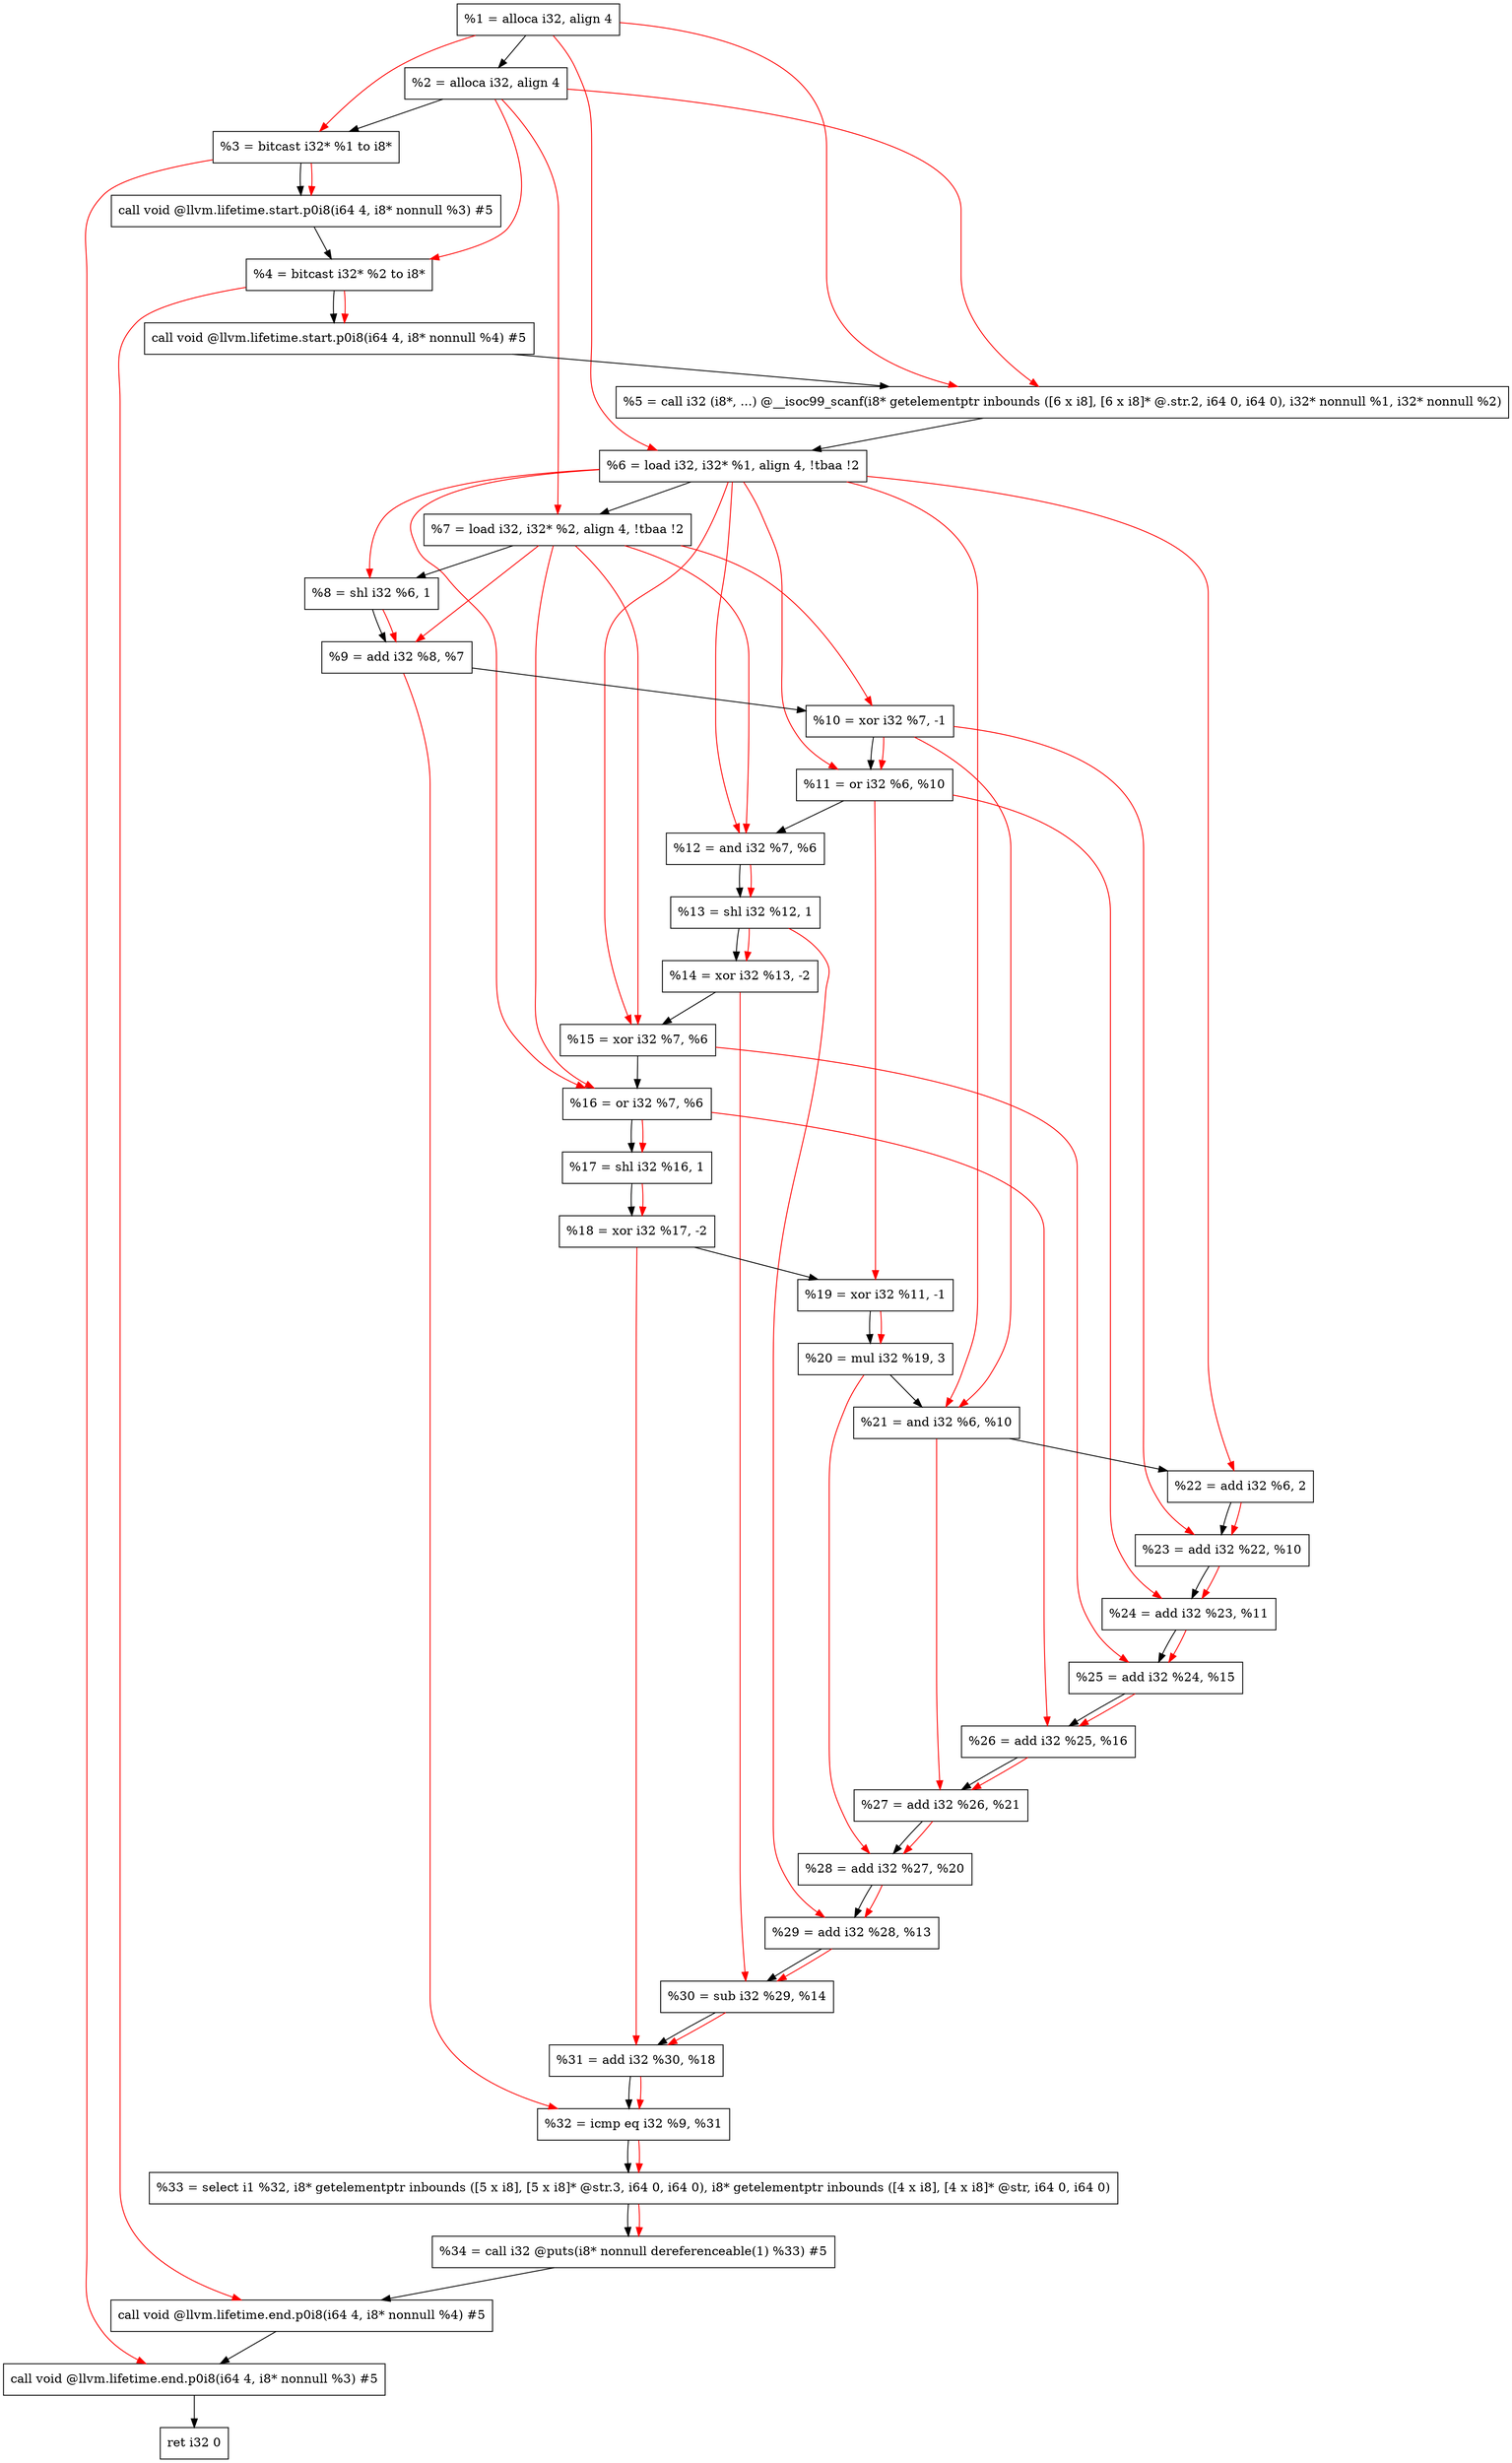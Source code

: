 digraph "DFG for'main' function" {
	Node0x103edc8[shape=record, label="  %1 = alloca i32, align 4"];
	Node0x103ee48[shape=record, label="  %2 = alloca i32, align 4"];
	Node0x103eed8[shape=record, label="  %3 = bitcast i32* %1 to i8*"];
	Node0x103f338[shape=record, label="  call void @llvm.lifetime.start.p0i8(i64 4, i8* nonnull %3) #5"];
	Node0x103f418[shape=record, label="  %4 = bitcast i32* %2 to i8*"];
	Node0x103f538[shape=record, label="  call void @llvm.lifetime.start.p0i8(i64 4, i8* nonnull %4) #5"];
	Node0x103f770[shape=record, label="  %5 = call i32 (i8*, ...) @__isoc99_scanf(i8* getelementptr inbounds ([6 x i8], [6 x i8]* @.str.2, i64 0, i64 0), i32* nonnull %1, i32* nonnull %2)"];
	Node0x103f828[shape=record, label="  %6 = load i32, i32* %1, align 4, !tbaa !2"];
	Node0x1040798[shape=record, label="  %7 = load i32, i32* %2, align 4, !tbaa !2"];
	Node0x1040e20[shape=record, label="  %8 = shl i32 %6, 1"];
	Node0x1040e90[shape=record, label="  %9 = add i32 %8, %7"];
	Node0x1040f00[shape=record, label="  %10 = xor i32 %7, -1"];
	Node0x1040f70[shape=record, label="  %11 = or i32 %6, %10"];
	Node0x1040fe0[shape=record, label="  %12 = and i32 %7, %6"];
	Node0x1041050[shape=record, label="  %13 = shl i32 %12, 1"];
	Node0x10410c0[shape=record, label="  %14 = xor i32 %13, -2"];
	Node0x1041130[shape=record, label="  %15 = xor i32 %7, %6"];
	Node0x10411a0[shape=record, label="  %16 = or i32 %7, %6"];
	Node0x1041210[shape=record, label="  %17 = shl i32 %16, 1"];
	Node0x1041280[shape=record, label="  %18 = xor i32 %17, -2"];
	Node0x10412f0[shape=record, label="  %19 = xor i32 %11, -1"];
	Node0x1041360[shape=record, label="  %20 = mul i32 %19, 3"];
	Node0x10413d0[shape=record, label="  %21 = and i32 %6, %10"];
	Node0x1041440[shape=record, label="  %22 = add i32 %6, 2"];
	Node0x10414b0[shape=record, label="  %23 = add i32 %22, %10"];
	Node0x1041520[shape=record, label="  %24 = add i32 %23, %11"];
	Node0x1041590[shape=record, label="  %25 = add i32 %24, %15"];
	Node0x1041600[shape=record, label="  %26 = add i32 %25, %16"];
	Node0x1041670[shape=record, label="  %27 = add i32 %26, %21"];
	Node0x10416e0[shape=record, label="  %28 = add i32 %27, %20"];
	Node0x1041750[shape=record, label="  %29 = add i32 %28, %13"];
	Node0x10417c0[shape=record, label="  %30 = sub i32 %29, %14"];
	Node0x1041830[shape=record, label="  %31 = add i32 %30, %18"];
	Node0x10418a0[shape=record, label="  %32 = icmp eq i32 %9, %31"];
	Node0xfdf9d8[shape=record, label="  %33 = select i1 %32, i8* getelementptr inbounds ([5 x i8], [5 x i8]* @str.3, i64 0, i64 0), i8* getelementptr inbounds ([4 x i8], [4 x i8]* @str, i64 0, i64 0)"];
	Node0x1041b40[shape=record, label="  %34 = call i32 @puts(i8* nonnull dereferenceable(1) %33) #5"];
	Node0x1041d98[shape=record, label="  call void @llvm.lifetime.end.p0i8(i64 4, i8* nonnull %4) #5"];
	Node0x1041ef8[shape=record, label="  call void @llvm.lifetime.end.p0i8(i64 4, i8* nonnull %3) #5"];
	Node0x1041fb8[shape=record, label="  ret i32 0"];
	Node0x103edc8 -> Node0x103ee48;
	Node0x103ee48 -> Node0x103eed8;
	Node0x103eed8 -> Node0x103f338;
	Node0x103f338 -> Node0x103f418;
	Node0x103f418 -> Node0x103f538;
	Node0x103f538 -> Node0x103f770;
	Node0x103f770 -> Node0x103f828;
	Node0x103f828 -> Node0x1040798;
	Node0x1040798 -> Node0x1040e20;
	Node0x1040e20 -> Node0x1040e90;
	Node0x1040e90 -> Node0x1040f00;
	Node0x1040f00 -> Node0x1040f70;
	Node0x1040f70 -> Node0x1040fe0;
	Node0x1040fe0 -> Node0x1041050;
	Node0x1041050 -> Node0x10410c0;
	Node0x10410c0 -> Node0x1041130;
	Node0x1041130 -> Node0x10411a0;
	Node0x10411a0 -> Node0x1041210;
	Node0x1041210 -> Node0x1041280;
	Node0x1041280 -> Node0x10412f0;
	Node0x10412f0 -> Node0x1041360;
	Node0x1041360 -> Node0x10413d0;
	Node0x10413d0 -> Node0x1041440;
	Node0x1041440 -> Node0x10414b0;
	Node0x10414b0 -> Node0x1041520;
	Node0x1041520 -> Node0x1041590;
	Node0x1041590 -> Node0x1041600;
	Node0x1041600 -> Node0x1041670;
	Node0x1041670 -> Node0x10416e0;
	Node0x10416e0 -> Node0x1041750;
	Node0x1041750 -> Node0x10417c0;
	Node0x10417c0 -> Node0x1041830;
	Node0x1041830 -> Node0x10418a0;
	Node0x10418a0 -> Node0xfdf9d8;
	Node0xfdf9d8 -> Node0x1041b40;
	Node0x1041b40 -> Node0x1041d98;
	Node0x1041d98 -> Node0x1041ef8;
	Node0x1041ef8 -> Node0x1041fb8;
edge [color=red]
	Node0x103edc8 -> Node0x103eed8;
	Node0x103eed8 -> Node0x103f338;
	Node0x103ee48 -> Node0x103f418;
	Node0x103f418 -> Node0x103f538;
	Node0x103edc8 -> Node0x103f770;
	Node0x103ee48 -> Node0x103f770;
	Node0x103edc8 -> Node0x103f828;
	Node0x103ee48 -> Node0x1040798;
	Node0x103f828 -> Node0x1040e20;
	Node0x1040e20 -> Node0x1040e90;
	Node0x1040798 -> Node0x1040e90;
	Node0x1040798 -> Node0x1040f00;
	Node0x103f828 -> Node0x1040f70;
	Node0x1040f00 -> Node0x1040f70;
	Node0x1040798 -> Node0x1040fe0;
	Node0x103f828 -> Node0x1040fe0;
	Node0x1040fe0 -> Node0x1041050;
	Node0x1041050 -> Node0x10410c0;
	Node0x1040798 -> Node0x1041130;
	Node0x103f828 -> Node0x1041130;
	Node0x1040798 -> Node0x10411a0;
	Node0x103f828 -> Node0x10411a0;
	Node0x10411a0 -> Node0x1041210;
	Node0x1041210 -> Node0x1041280;
	Node0x1040f70 -> Node0x10412f0;
	Node0x10412f0 -> Node0x1041360;
	Node0x103f828 -> Node0x10413d0;
	Node0x1040f00 -> Node0x10413d0;
	Node0x103f828 -> Node0x1041440;
	Node0x1041440 -> Node0x10414b0;
	Node0x1040f00 -> Node0x10414b0;
	Node0x10414b0 -> Node0x1041520;
	Node0x1040f70 -> Node0x1041520;
	Node0x1041520 -> Node0x1041590;
	Node0x1041130 -> Node0x1041590;
	Node0x1041590 -> Node0x1041600;
	Node0x10411a0 -> Node0x1041600;
	Node0x1041600 -> Node0x1041670;
	Node0x10413d0 -> Node0x1041670;
	Node0x1041670 -> Node0x10416e0;
	Node0x1041360 -> Node0x10416e0;
	Node0x10416e0 -> Node0x1041750;
	Node0x1041050 -> Node0x1041750;
	Node0x1041750 -> Node0x10417c0;
	Node0x10410c0 -> Node0x10417c0;
	Node0x10417c0 -> Node0x1041830;
	Node0x1041280 -> Node0x1041830;
	Node0x1040e90 -> Node0x10418a0;
	Node0x1041830 -> Node0x10418a0;
	Node0x10418a0 -> Node0xfdf9d8;
	Node0xfdf9d8 -> Node0x1041b40;
	Node0x103f418 -> Node0x1041d98;
	Node0x103eed8 -> Node0x1041ef8;
}
